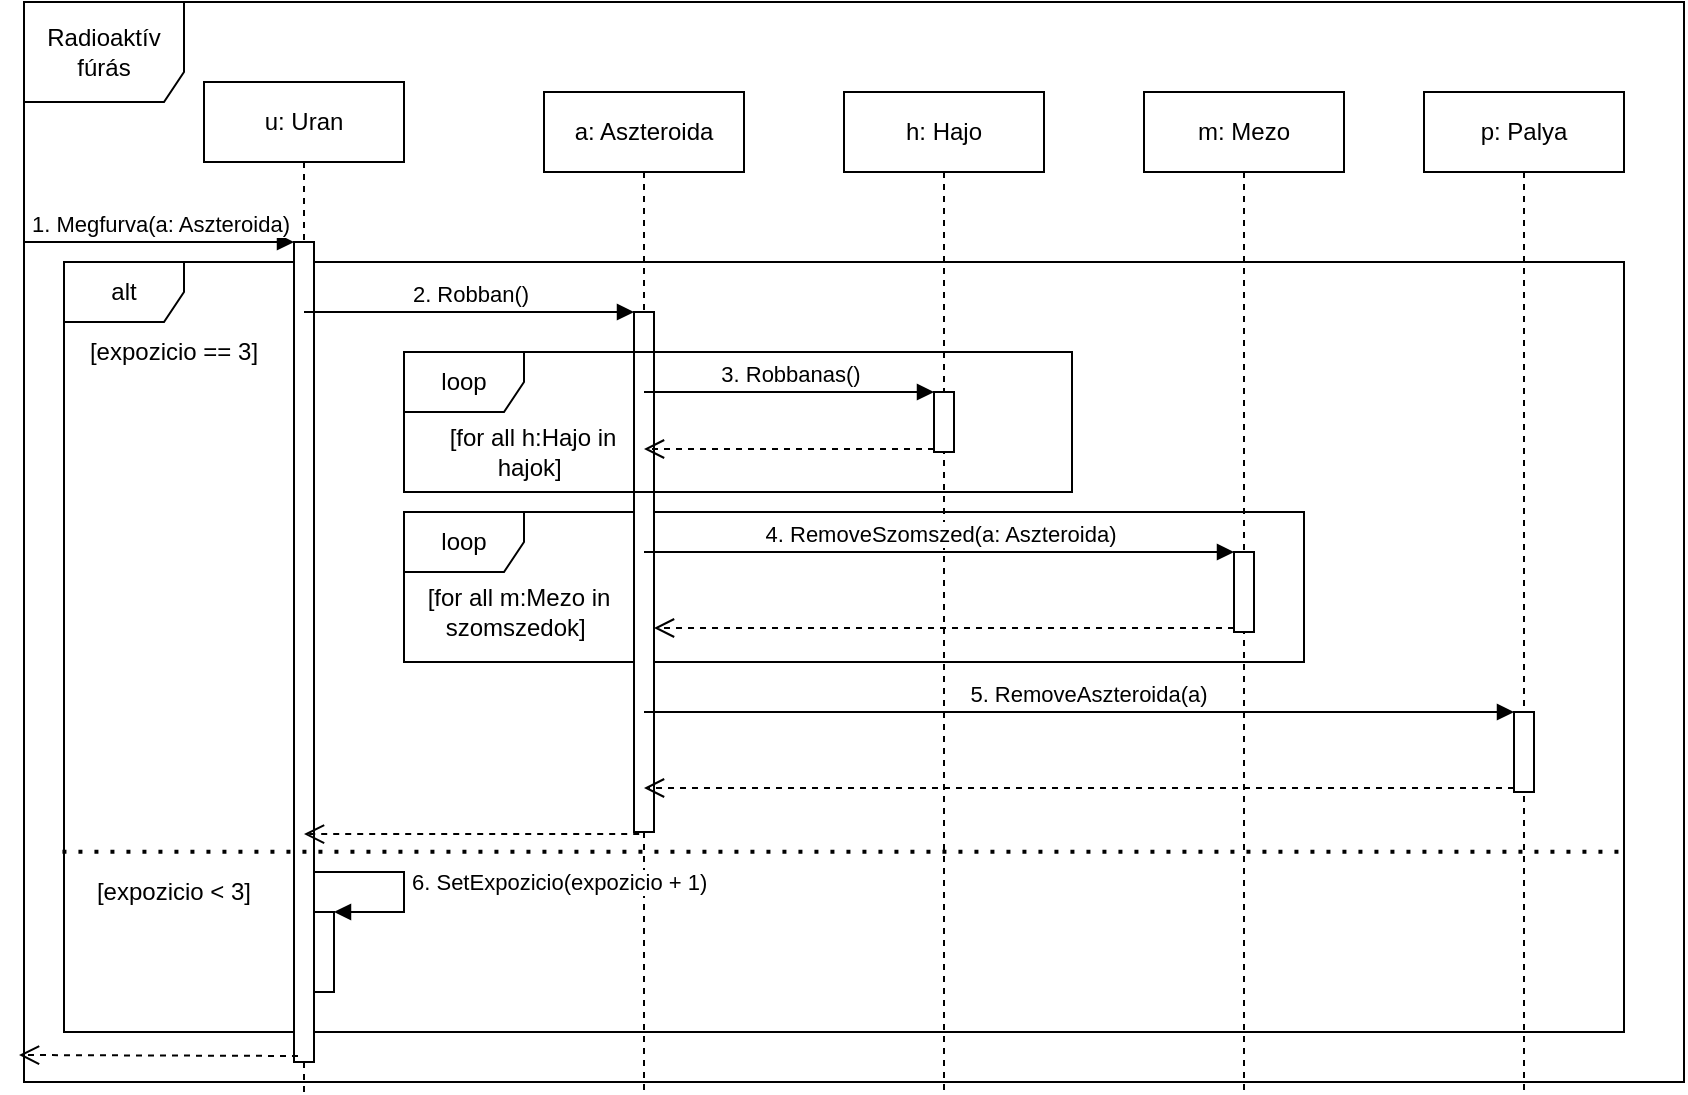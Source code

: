 <mxfile version="14.5.3" type="github" pages="4">
  <diagram name="Page-2" id="7LZ_1bserTF63Bu5sg4E">
    <mxGraphModel dx="868" dy="450" grid="1" gridSize="10" guides="1" tooltips="1" connect="1" arrows="1" fold="1" page="1" pageScale="1" pageWidth="827" pageHeight="1169" math="0" shadow="0">
      <root>
        <mxCell id="gEA0rAeKUrwyfOQOb0nm-0" />
        <mxCell id="gEA0rAeKUrwyfOQOb0nm-1" parent="gEA0rAeKUrwyfOQOb0nm-0" />
        <mxCell id="5mKPGL81uqoDXcXCVs70-0" value="Radioaktív&lt;br&gt;fúrás" style="shape=umlFrame;whiteSpace=wrap;html=1;width=80;height=50;" parent="gEA0rAeKUrwyfOQOb0nm-1" vertex="1">
          <mxGeometry x="40" y="75" width="830" height="540" as="geometry" />
        </mxCell>
        <mxCell id="obV4PO8V5TS8Af0Fve6h-1" value="alt" style="shape=umlFrame;whiteSpace=wrap;html=1;" parent="gEA0rAeKUrwyfOQOb0nm-1" vertex="1">
          <mxGeometry x="60" y="205" width="780" height="385" as="geometry" />
        </mxCell>
        <mxCell id="ll2xDT3dP-c115ET4ift-3" value="loop" style="shape=umlFrame;whiteSpace=wrap;html=1;" parent="gEA0rAeKUrwyfOQOb0nm-1" vertex="1">
          <mxGeometry x="230" y="330" width="450" height="75" as="geometry" />
        </mxCell>
        <mxCell id="gEA0rAeKUrwyfOQOb0nm-2" value="u: Uran" style="shape=umlLifeline;perimeter=lifelinePerimeter;whiteSpace=wrap;html=1;container=1;collapsible=0;recursiveResize=0;outlineConnect=0;" parent="gEA0rAeKUrwyfOQOb0nm-1" vertex="1">
          <mxGeometry x="130" y="115" width="100" height="505" as="geometry" />
        </mxCell>
        <mxCell id="DI1ERy2E2aJ-kQtJfRe--0" value="" style="html=1;points=[];perimeter=orthogonalPerimeter;" parent="gEA0rAeKUrwyfOQOb0nm-2" vertex="1">
          <mxGeometry x="45" y="80" width="10" height="410" as="geometry" />
        </mxCell>
        <mxCell id="DI1ERy2E2aJ-kQtJfRe--1" value="1. Megfurva(a: Aszteroida)" style="html=1;verticalAlign=bottom;endArrow=block;entryX=0;entryY=0;" parent="gEA0rAeKUrwyfOQOb0nm-2" target="DI1ERy2E2aJ-kQtJfRe--0" edge="1">
          <mxGeometry relative="1" as="geometry">
            <mxPoint x="-90" y="80" as="sourcePoint" />
          </mxGeometry>
        </mxCell>
        <mxCell id="Lnio0oATx6du8sGpmg3y-0" value="a: Aszteroida" style="shape=umlLifeline;perimeter=lifelinePerimeter;whiteSpace=wrap;html=1;container=1;collapsible=0;recursiveResize=0;outlineConnect=0;" parent="gEA0rAeKUrwyfOQOb0nm-1" vertex="1">
          <mxGeometry x="300" y="120" width="100" height="500" as="geometry" />
        </mxCell>
        <mxCell id="mDdEdNz_CvxorMiRK74d-0" value="" style="html=1;points=[];perimeter=orthogonalPerimeter;" parent="Lnio0oATx6du8sGpmg3y-0" vertex="1">
          <mxGeometry x="45" y="110" width="10" height="260" as="geometry" />
        </mxCell>
        <mxCell id="mDdEdNz_CvxorMiRK74d-2" value="" style="html=1;verticalAlign=bottom;endArrow=open;dashed=1;endSize=8;exitX=0.26;exitY=1.004;exitDx=0;exitDy=0;exitPerimeter=0;" parent="gEA0rAeKUrwyfOQOb0nm-1" source="mDdEdNz_CvxorMiRK74d-0" target="gEA0rAeKUrwyfOQOb0nm-2" edge="1">
          <mxGeometry x="-0.293" y="-16" relative="1" as="geometry">
            <mxPoint x="275" y="306" as="targetPoint" />
            <mxPoint as="offset" />
          </mxGeometry>
        </mxCell>
        <mxCell id="mDdEdNz_CvxorMiRK74d-1" value="2. Robban()" style="html=1;verticalAlign=bottom;endArrow=block;entryX=0;entryY=0;" parent="gEA0rAeKUrwyfOQOb0nm-1" source="gEA0rAeKUrwyfOQOb0nm-2" target="mDdEdNz_CvxorMiRK74d-0" edge="1">
          <mxGeometry relative="1" as="geometry">
            <mxPoint x="275" y="230" as="sourcePoint" />
          </mxGeometry>
        </mxCell>
        <mxCell id="wa85sXHv1oqVOdliKzrx-0" value="h: Hajo" style="shape=umlLifeline;perimeter=lifelinePerimeter;whiteSpace=wrap;html=1;container=1;collapsible=0;recursiveResize=0;outlineConnect=0;" parent="gEA0rAeKUrwyfOQOb0nm-1" vertex="1">
          <mxGeometry x="450" y="120" width="100" height="500" as="geometry" />
        </mxCell>
        <mxCell id="FRHCIu5AHI_1_hx7W8Nl-0" value="" style="html=1;points=[];perimeter=orthogonalPerimeter;" parent="wa85sXHv1oqVOdliKzrx-0" vertex="1">
          <mxGeometry x="45" y="150" width="10" height="30" as="geometry" />
        </mxCell>
        <mxCell id="wa85sXHv1oqVOdliKzrx-1" value="m: Mezo" style="shape=umlLifeline;perimeter=lifelinePerimeter;whiteSpace=wrap;html=1;container=1;collapsible=0;recursiveResize=0;outlineConnect=0;" parent="gEA0rAeKUrwyfOQOb0nm-1" vertex="1">
          <mxGeometry x="600" y="120" width="100" height="500" as="geometry" />
        </mxCell>
        <mxCell id="ll2xDT3dP-c115ET4ift-0" value="" style="html=1;points=[];perimeter=orthogonalPerimeter;" parent="wa85sXHv1oqVOdliKzrx-1" vertex="1">
          <mxGeometry x="45" y="230" width="10" height="40" as="geometry" />
        </mxCell>
        <mxCell id="wa85sXHv1oqVOdliKzrx-2" value="p: Palya" style="shape=umlLifeline;perimeter=lifelinePerimeter;whiteSpace=wrap;html=1;container=1;collapsible=0;recursiveResize=0;outlineConnect=0;" parent="gEA0rAeKUrwyfOQOb0nm-1" vertex="1">
          <mxGeometry x="740" y="120" width="100" height="500" as="geometry" />
        </mxCell>
        <mxCell id="MoJVxfzbeK35qLnsbgvp-0" value="" style="html=1;points=[];perimeter=orthogonalPerimeter;" parent="wa85sXHv1oqVOdliKzrx-2" vertex="1">
          <mxGeometry x="45" y="310" width="10" height="40" as="geometry" />
        </mxCell>
        <mxCell id="FRHCIu5AHI_1_hx7W8Nl-1" value="3. Robbanas()" style="html=1;verticalAlign=bottom;endArrow=block;entryX=0;entryY=0;" parent="gEA0rAeKUrwyfOQOb0nm-1" source="Lnio0oATx6du8sGpmg3y-0" target="FRHCIu5AHI_1_hx7W8Nl-0" edge="1">
          <mxGeometry relative="1" as="geometry">
            <mxPoint x="425" y="250" as="sourcePoint" />
          </mxGeometry>
        </mxCell>
        <mxCell id="FRHCIu5AHI_1_hx7W8Nl-2" value="" style="html=1;verticalAlign=bottom;endArrow=open;dashed=1;endSize=8;exitX=0;exitY=0.95;" parent="gEA0rAeKUrwyfOQOb0nm-1" source="FRHCIu5AHI_1_hx7W8Nl-0" target="Lnio0oATx6du8sGpmg3y-0" edge="1">
          <mxGeometry relative="1" as="geometry">
            <mxPoint x="425" y="326" as="targetPoint" />
          </mxGeometry>
        </mxCell>
        <mxCell id="MoJVxfzbeK35qLnsbgvp-1" value="5. RemoveAszteroida(a)" style="html=1;verticalAlign=bottom;endArrow=block;entryX=0;entryY=0;" parent="gEA0rAeKUrwyfOQOb0nm-1" source="Lnio0oATx6du8sGpmg3y-0" target="MoJVxfzbeK35qLnsbgvp-0" edge="1">
          <mxGeometry x="0.013" relative="1" as="geometry">
            <mxPoint x="570" y="330" as="sourcePoint" />
            <mxPoint x="1" as="offset" />
          </mxGeometry>
        </mxCell>
        <mxCell id="MoJVxfzbeK35qLnsbgvp-2" value="" style="html=1;verticalAlign=bottom;endArrow=open;dashed=1;endSize=8;exitX=0;exitY=0.95;" parent="gEA0rAeKUrwyfOQOb0nm-1" source="MoJVxfzbeK35qLnsbgvp-0" target="Lnio0oATx6du8sGpmg3y-0" edge="1">
          <mxGeometry relative="1" as="geometry">
            <mxPoint x="570" y="406" as="targetPoint" />
          </mxGeometry>
        </mxCell>
        <mxCell id="nLlKplyffB55E6Mv-8_a-0" value="loop" style="shape=umlFrame;whiteSpace=wrap;html=1;" parent="gEA0rAeKUrwyfOQOb0nm-1" vertex="1">
          <mxGeometry x="230" y="250" width="334" height="70" as="geometry" />
        </mxCell>
        <mxCell id="nLlKplyffB55E6Mv-8_a-1" value="[for all h:Hajo in hajok]&amp;nbsp;" style="text;html=1;strokeColor=none;fillColor=none;align=center;verticalAlign=middle;whiteSpace=wrap;rounded=0;" parent="gEA0rAeKUrwyfOQOb0nm-1" vertex="1">
          <mxGeometry x="240" y="290" width="109" height="20" as="geometry" />
        </mxCell>
        <mxCell id="ll2xDT3dP-c115ET4ift-1" value="4. RemoveSzomszed(a: Aszteroida)" style="html=1;verticalAlign=bottom;endArrow=block;entryX=0;entryY=0;" parent="gEA0rAeKUrwyfOQOb0nm-1" source="Lnio0oATx6du8sGpmg3y-0" target="ll2xDT3dP-c115ET4ift-0" edge="1">
          <mxGeometry relative="1" as="geometry">
            <mxPoint x="575" y="330" as="sourcePoint" />
          </mxGeometry>
        </mxCell>
        <mxCell id="ll2xDT3dP-c115ET4ift-2" value="" style="html=1;verticalAlign=bottom;endArrow=open;dashed=1;endSize=8;exitX=0;exitY=0.95;" parent="gEA0rAeKUrwyfOQOb0nm-1" source="ll2xDT3dP-c115ET4ift-0" target="mDdEdNz_CvxorMiRK74d-0" edge="1">
          <mxGeometry relative="1" as="geometry">
            <mxPoint x="575" y="406" as="targetPoint" />
          </mxGeometry>
        </mxCell>
        <mxCell id="ll2xDT3dP-c115ET4ift-4" value="[for all m:Mezo in szomszedok]&amp;nbsp;" style="text;html=1;strokeColor=none;fillColor=none;align=center;verticalAlign=middle;whiteSpace=wrap;rounded=0;" parent="gEA0rAeKUrwyfOQOb0nm-1" vertex="1">
          <mxGeometry x="240" y="370" width="95" height="20" as="geometry" />
        </mxCell>
        <mxCell id="obV4PO8V5TS8Af0Fve6h-2" value="[expozicio == 3]" style="text;html=1;strokeColor=none;fillColor=none;align=center;verticalAlign=middle;whiteSpace=wrap;rounded=0;" parent="gEA0rAeKUrwyfOQOb0nm-1" vertex="1">
          <mxGeometry x="70" y="240" width="90" height="20" as="geometry" />
        </mxCell>
        <mxCell id="obV4PO8V5TS8Af0Fve6h-3" value="[expozicio &amp;lt; 3]" style="text;html=1;strokeColor=none;fillColor=none;align=center;verticalAlign=middle;whiteSpace=wrap;rounded=0;" parent="gEA0rAeKUrwyfOQOb0nm-1" vertex="1">
          <mxGeometry x="70" y="510" width="90" height="20" as="geometry" />
        </mxCell>
        <mxCell id="DI1ERy2E2aJ-kQtJfRe--2" value="" style="html=1;verticalAlign=bottom;endArrow=open;dashed=1;endSize=8;entryX=-0.003;entryY=0.975;entryDx=0;entryDy=0;entryPerimeter=0;" parent="gEA0rAeKUrwyfOQOb0nm-1" target="5mKPGL81uqoDXcXCVs70-0" edge="1">
          <mxGeometry relative="1" as="geometry">
            <mxPoint x="40" y="518" as="targetPoint" />
            <mxPoint x="177" y="602" as="sourcePoint" />
          </mxGeometry>
        </mxCell>
        <mxCell id="obV4PO8V5TS8Af0Fve6h-4" value="" style="endArrow=none;dashed=1;html=1;dashPattern=1 3;strokeWidth=2;exitX=-0.001;exitY=0.766;exitDx=0;exitDy=0;exitPerimeter=0;entryX=1.003;entryY=0.766;entryDx=0;entryDy=0;entryPerimeter=0;" parent="gEA0rAeKUrwyfOQOb0nm-1" source="obV4PO8V5TS8Af0Fve6h-1" target="obV4PO8V5TS8Af0Fve6h-1" edge="1">
          <mxGeometry width="50" height="50" relative="1" as="geometry">
            <mxPoint x="500" y="400" as="sourcePoint" />
            <mxPoint x="550" y="350" as="targetPoint" />
          </mxGeometry>
        </mxCell>
        <mxCell id="obV4PO8V5TS8Af0Fve6h-6" value="6. SetExpozicio(expozicio + 1)" style="edgeStyle=orthogonalEdgeStyle;html=1;align=left;spacingLeft=2;endArrow=block;rounded=0;entryX=1;entryY=0;" parent="gEA0rAeKUrwyfOQOb0nm-1" source="DI1ERy2E2aJ-kQtJfRe--0" target="obV4PO8V5TS8Af0Fve6h-5" edge="1">
          <mxGeometry relative="1" as="geometry">
            <mxPoint x="200" y="510" as="sourcePoint" />
            <Array as="points">
              <mxPoint x="230" y="510" />
              <mxPoint x="230" y="530" />
            </Array>
          </mxGeometry>
        </mxCell>
        <mxCell id="obV4PO8V5TS8Af0Fve6h-5" value="" style="html=1;points=[];perimeter=orthogonalPerimeter;" parent="gEA0rAeKUrwyfOQOb0nm-1" vertex="1">
          <mxGeometry x="185" y="530" width="10" height="40" as="geometry" />
        </mxCell>
      </root>
    </mxGraphModel>
  </diagram>
  <diagram id="Rjy7DIeg4grlGBXOI1I1" name="Page-1">
    <mxGraphModel dx="1695" dy="450" grid="1" gridSize="10" guides="1" tooltips="1" connect="1" arrows="1" fold="1" page="1" pageScale="1" pageWidth="827" pageHeight="1169" math="0" shadow="0">
      <root>
        <mxCell id="0" />
        <mxCell id="1" parent="0" />
        <mxCell id="vefwPqPzzZ4kYgLpNcf5-1" value="Radioaktív aszteroida fúrása" style="shape=umlFrame;whiteSpace=wrap;html=1;width=110;height=40;" vertex="1" parent="1">
          <mxGeometry y="190" width="840" height="780" as="geometry" />
        </mxCell>
        <mxCell id="MeOerKK49-KA1nSiK9yO-4" value="opt" style="shape=umlFrame;whiteSpace=wrap;html=1;width=50;height=30;" parent="1" vertex="1">
          <mxGeometry x="30" y="370" width="780" height="470" as="geometry" />
        </mxCell>
        <mxCell id="MeOerKK49-KA1nSiK9yO-10" value="loop" style="shape=umlFrame;whiteSpace=wrap;html=1;" parent="1" vertex="1">
          <mxGeometry x="40" y="520" width="500" height="70" as="geometry" />
        </mxCell>
        <mxCell id="4TLl59DcIBhPbdApSVMo-17" value="loop" style="shape=umlFrame;whiteSpace=wrap;html=1;" parent="1" vertex="1">
          <mxGeometry x="40" y="620" width="620" height="95" as="geometry" />
        </mxCell>
        <mxCell id="4TLl59DcIBhPbdApSVMo-1" value="a: Aszteroida" style="shape=umlLifeline;perimeter=lifelinePerimeter;whiteSpace=wrap;html=1;container=1;collapsible=0;recursiveResize=0;outlineConnect=0;" parent="1" vertex="1">
          <mxGeometry x="130" y="210" width="100" height="730" as="geometry" />
        </mxCell>
        <mxCell id="4TLl59DcIBhPbdApSVMo-2" value="" style="html=1;points=[];perimeter=orthogonalPerimeter;" parent="4TLl59DcIBhPbdApSVMo-1" vertex="1">
          <mxGeometry x="45" y="120" width="10" height="570" as="geometry" />
        </mxCell>
        <mxCell id="4TLl59DcIBhPbdApSVMo-3" value="1. Fur()" style="html=1;verticalAlign=bottom;endArrow=block;entryX=0;entryY=0;" parent="4TLl59DcIBhPbdApSVMo-1" target="4TLl59DcIBhPbdApSVMo-2" edge="1">
          <mxGeometry relative="1" as="geometry">
            <mxPoint x="-130" y="120" as="sourcePoint" />
          </mxGeometry>
        </mxCell>
        <mxCell id="4TLl59DcIBhPbdApSVMo-9" value="" style="html=1;points=[];perimeter=orthogonalPerimeter;" parent="4TLl59DcIBhPbdApSVMo-1" vertex="1">
          <mxGeometry x="55" y="280" width="10" height="330" as="geometry" />
        </mxCell>
        <mxCell id="4TLl59DcIBhPbdApSVMo-5" value="radiokaktiv_ny: RadioaktivNyersanyag" style="shape=umlLifeline;perimeter=lifelinePerimeter;whiteSpace=wrap;html=1;container=1;collapsible=0;recursiveResize=0;outlineConnect=0;" parent="1" vertex="1">
          <mxGeometry x="280" y="210" width="140" height="720" as="geometry" />
        </mxCell>
        <mxCell id="4TLl59DcIBhPbdApSVMo-6" value="" style="html=1;points=[];perimeter=orthogonalPerimeter;" parent="4TLl59DcIBhPbdApSVMo-5" vertex="1">
          <mxGeometry x="65" y="200" width="10" height="480" as="geometry" />
        </mxCell>
        <mxCell id="4TLl59DcIBhPbdApSVMo-8" value="" style="html=1;verticalAlign=bottom;endArrow=open;dashed=1;endSize=8;exitX=0;exitY=0.95;" parent="1" source="4TLl59DcIBhPbdApSVMo-6" target="4TLl59DcIBhPbdApSVMo-1" edge="1">
          <mxGeometry relative="1" as="geometry">
            <mxPoint x="375" y="406" as="targetPoint" />
          </mxGeometry>
        </mxCell>
        <mxCell id="4TLl59DcIBhPbdApSVMo-7" value="2. Megfurva(a: Aszteroida)" style="html=1;verticalAlign=bottom;endArrow=block;entryX=0;entryY=0;" parent="1" source="4TLl59DcIBhPbdApSVMo-1" target="4TLl59DcIBhPbdApSVMo-6" edge="1">
          <mxGeometry relative="1" as="geometry">
            <mxPoint x="375" y="330" as="sourcePoint" />
          </mxGeometry>
        </mxCell>
        <mxCell id="4TLl59DcIBhPbdApSVMo-10" value="3. Robban()" style="html=1;verticalAlign=bottom;endArrow=block;entryX=1;entryY=0;" parent="1" source="4TLl59DcIBhPbdApSVMo-5" target="4TLl59DcIBhPbdApSVMo-9" edge="1">
          <mxGeometry relative="1" as="geometry">
            <mxPoint x="255" y="430" as="sourcePoint" />
          </mxGeometry>
        </mxCell>
        <mxCell id="4TLl59DcIBhPbdApSVMo-11" value="" style="html=1;verticalAlign=bottom;endArrow=open;dashed=1;endSize=8;exitX=1;exitY=0.95;" parent="1" source="4TLl59DcIBhPbdApSVMo-9" target="4TLl59DcIBhPbdApSVMo-5" edge="1">
          <mxGeometry relative="1" as="geometry">
            <mxPoint x="255" y="487" as="targetPoint" />
          </mxGeometry>
        </mxCell>
        <mxCell id="4TLl59DcIBhPbdApSVMo-12" value="h: Hajo" style="shape=umlLifeline;perimeter=lifelinePerimeter;whiteSpace=wrap;html=1;container=1;collapsible=0;recursiveResize=0;outlineConnect=0;" parent="1" vertex="1">
          <mxGeometry x="450" y="210" width="100" height="710" as="geometry" />
        </mxCell>
        <mxCell id="4TLl59DcIBhPbdApSVMo-14" value="" style="html=1;points=[];perimeter=orthogonalPerimeter;" parent="4TLl59DcIBhPbdApSVMo-12" vertex="1">
          <mxGeometry x="45" y="330" width="10" height="40" as="geometry" />
        </mxCell>
        <mxCell id="4TLl59DcIBhPbdApSVMo-15" value="4. Robbanas()" style="html=1;verticalAlign=bottom;endArrow=block;entryX=0;entryY=0;" parent="1" source="4TLl59DcIBhPbdApSVMo-9" target="4TLl59DcIBhPbdApSVMo-14" edge="1">
          <mxGeometry relative="1" as="geometry">
            <mxPoint x="200" y="410" as="sourcePoint" />
          </mxGeometry>
        </mxCell>
        <mxCell id="4TLl59DcIBhPbdApSVMo-18" value="[for all h: Hajo in hajok]" style="text;html=1;strokeColor=none;fillColor=none;align=center;verticalAlign=middle;whiteSpace=wrap;rounded=0;" parent="1" vertex="1">
          <mxGeometry x="60" y="560" width="90" height="20" as="geometry" />
        </mxCell>
        <mxCell id="4TLl59DcIBhPbdApSVMo-19" value="p: Palya" style="shape=umlLifeline;perimeter=lifelinePerimeter;whiteSpace=wrap;html=1;container=1;collapsible=0;recursiveResize=0;outlineConnect=0;" parent="1" vertex="1">
          <mxGeometry x="707" y="210" width="120" height="730" as="geometry" />
        </mxCell>
        <mxCell id="4TLl59DcIBhPbdApSVMo-20" value="" style="html=1;points=[];perimeter=orthogonalPerimeter;" parent="4TLl59DcIBhPbdApSVMo-19" vertex="1">
          <mxGeometry x="55" y="530" width="10" height="40" as="geometry" />
        </mxCell>
        <mxCell id="4TLl59DcIBhPbdApSVMo-21" value="6. RemoveAszteroida(a)" style="html=1;verticalAlign=bottom;endArrow=block;entryX=0;entryY=0;" parent="1" source="4TLl59DcIBhPbdApSVMo-9" target="4TLl59DcIBhPbdApSVMo-20" edge="1">
          <mxGeometry relative="1" as="geometry">
            <mxPoint x="655" y="490" as="sourcePoint" />
          </mxGeometry>
        </mxCell>
        <mxCell id="4TLl59DcIBhPbdApSVMo-22" value="" style="html=1;verticalAlign=bottom;endArrow=open;dashed=1;endSize=8;exitX=0;exitY=0.95;" parent="1" source="4TLl59DcIBhPbdApSVMo-20" target="4TLl59DcIBhPbdApSVMo-9" edge="1">
          <mxGeometry x="-0.056" y="32" relative="1" as="geometry">
            <mxPoint x="655" y="566" as="targetPoint" />
            <mxPoint as="offset" />
          </mxGeometry>
        </mxCell>
        <mxCell id="MeOerKK49-KA1nSiK9yO-1" value="" style="endArrow=open;startArrow=none;endFill=0;startFill=0;endSize=8;html=1;verticalAlign=bottom;dashed=1;labelBackgroundColor=none;" parent="1" source="4TLl59DcIBhPbdApSVMo-14" edge="1">
          <mxGeometry x="-0.115" y="-10" width="160" relative="1" as="geometry">
            <mxPoint x="370" y="450" as="sourcePoint" />
            <mxPoint x="190" y="570" as="targetPoint" />
            <mxPoint as="offset" />
          </mxGeometry>
        </mxCell>
        <mxCell id="MeOerKK49-KA1nSiK9yO-6" value="m: Mezo" style="shape=umlLifeline;perimeter=lifelinePerimeter;whiteSpace=wrap;html=1;container=1;collapsible=0;recursiveResize=0;outlineConnect=0;" parent="1" vertex="1">
          <mxGeometry x="580" y="210" width="100" height="710" as="geometry" />
        </mxCell>
        <mxCell id="MeOerKK49-KA1nSiK9yO-7" value="" style="html=1;points=[];perimeter=orthogonalPerimeter;" parent="MeOerKK49-KA1nSiK9yO-6" vertex="1">
          <mxGeometry x="45" y="430" width="10" height="60" as="geometry" />
        </mxCell>
        <mxCell id="MeOerKK49-KA1nSiK9yO-8" value="5. RemoveSzomszed(a)" style="html=1;verticalAlign=bottom;endArrow=block;entryX=0;entryY=0;" parent="1" source="4TLl59DcIBhPbdApSVMo-9" target="MeOerKK49-KA1nSiK9yO-7" edge="1">
          <mxGeometry relative="1" as="geometry">
            <mxPoint x="200" y="490" as="sourcePoint" />
          </mxGeometry>
        </mxCell>
        <mxCell id="MeOerKK49-KA1nSiK9yO-9" value="" style="html=1;verticalAlign=bottom;endArrow=open;dashed=1;endSize=8;exitX=0;exitY=0.95;" parent="1" source="MeOerKK49-KA1nSiK9yO-7" target="4TLl59DcIBhPbdApSVMo-9" edge="1">
          <mxGeometry x="-0.001" y="-45" relative="1" as="geometry">
            <mxPoint x="675" y="566" as="targetPoint" />
            <mxPoint as="offset" />
          </mxGeometry>
        </mxCell>
        <mxCell id="MeOerKK49-KA1nSiK9yO-18" value="[for all m: Mezo in szomszedok]" style="text;html=1;strokeColor=none;fillColor=none;align=center;verticalAlign=middle;whiteSpace=wrap;rounded=0;" parent="1" vertex="1">
          <mxGeometry x="65" y="670" width="95" height="20" as="geometry" />
        </mxCell>
        <mxCell id="MeOerKK49-KA1nSiK9yO-19" value="[napkozelben]" style="text;html=1;strokeColor=none;fillColor=none;align=center;verticalAlign=middle;whiteSpace=wrap;rounded=0;" parent="1" vertex="1">
          <mxGeometry x="20" y="420" width="110" height="20" as="geometry" />
        </mxCell>
        <mxCell id="4TLl59DcIBhPbdApSVMo-4" value="" style="html=1;verticalAlign=bottom;endArrow=open;dashed=1;endSize=8;exitX=0.1;exitY=1;entryX=-0.001;entryY=0.91;entryDx=0;entryDy=0;entryPerimeter=0;exitDx=0;exitDy=0;exitPerimeter=0;" parent="1" source="4TLl59DcIBhPbdApSVMo-2" edge="1" target="vefwPqPzzZ4kYgLpNcf5-1">
          <mxGeometry relative="1" as="geometry">
            <mxPoint x="90" y="888" as="targetPoint" />
          </mxGeometry>
        </mxCell>
      </root>
    </mxGraphModel>
  </diagram>
  <diagram id="1zvRQWgCW_XFk76CO3uB" name="Page-2">
    <mxGraphModel dx="1038" dy="548" grid="1" gridSize="10" guides="1" tooltips="1" connect="1" arrows="1" fold="1" page="1" pageScale="1" pageWidth="827" pageHeight="1169" math="0" shadow="0">
      <root>
        <mxCell id="gEA0rAeKUrwyfOQOb0nm-0" />
        <mxCell id="gEA0rAeKUrwyfOQOb0nm-1" parent="gEA0rAeKUrwyfOQOb0nm-0" />
        <mxCell id="5mKPGL81uqoDXcXCVs70-0" value="Radioaktív&lt;br&gt;fúrás" style="shape=umlFrame;whiteSpace=wrap;html=1;width=80;height=50;" parent="gEA0rAeKUrwyfOQOb0nm-1" vertex="1">
          <mxGeometry x="40" y="75" width="830" height="540" as="geometry" />
        </mxCell>
        <mxCell id="obV4PO8V5TS8Af0Fve6h-1" value="alt" style="shape=umlFrame;whiteSpace=wrap;html=1;" vertex="1" parent="gEA0rAeKUrwyfOQOb0nm-1">
          <mxGeometry x="60" y="205" width="780" height="385" as="geometry" />
        </mxCell>
        <mxCell id="ll2xDT3dP-c115ET4ift-3" value="loop" style="shape=umlFrame;whiteSpace=wrap;html=1;" parent="gEA0rAeKUrwyfOQOb0nm-1" vertex="1">
          <mxGeometry x="230" y="330" width="450" height="75" as="geometry" />
        </mxCell>
        <mxCell id="gEA0rAeKUrwyfOQOb0nm-2" value="u: Uran" style="shape=umlLifeline;perimeter=lifelinePerimeter;whiteSpace=wrap;html=1;container=1;collapsible=0;recursiveResize=0;outlineConnect=0;" parent="gEA0rAeKUrwyfOQOb0nm-1" vertex="1">
          <mxGeometry x="130" y="115" width="100" height="505" as="geometry" />
        </mxCell>
        <mxCell id="DI1ERy2E2aJ-kQtJfRe--0" value="" style="html=1;points=[];perimeter=orthogonalPerimeter;" parent="gEA0rAeKUrwyfOQOb0nm-2" vertex="1">
          <mxGeometry x="45" y="80" width="10" height="410" as="geometry" />
        </mxCell>
        <mxCell id="DI1ERy2E2aJ-kQtJfRe--1" value="1. Megfurva(a: Aszteroida)" style="html=1;verticalAlign=bottom;endArrow=block;entryX=0;entryY=0;" parent="gEA0rAeKUrwyfOQOb0nm-2" target="DI1ERy2E2aJ-kQtJfRe--0" edge="1">
          <mxGeometry relative="1" as="geometry">
            <mxPoint x="-90" y="80" as="sourcePoint" />
          </mxGeometry>
        </mxCell>
        <mxCell id="Lnio0oATx6du8sGpmg3y-0" value="a: Aszteroida" style="shape=umlLifeline;perimeter=lifelinePerimeter;whiteSpace=wrap;html=1;container=1;collapsible=0;recursiveResize=0;outlineConnect=0;" parent="gEA0rAeKUrwyfOQOb0nm-1" vertex="1">
          <mxGeometry x="300" y="120" width="100" height="500" as="geometry" />
        </mxCell>
        <mxCell id="mDdEdNz_CvxorMiRK74d-0" value="" style="html=1;points=[];perimeter=orthogonalPerimeter;" parent="Lnio0oATx6du8sGpmg3y-0" vertex="1">
          <mxGeometry x="45" y="110" width="10" height="260" as="geometry" />
        </mxCell>
        <mxCell id="mDdEdNz_CvxorMiRK74d-2" value="" style="html=1;verticalAlign=bottom;endArrow=open;dashed=1;endSize=8;exitX=0.26;exitY=1.004;exitDx=0;exitDy=0;exitPerimeter=0;" parent="gEA0rAeKUrwyfOQOb0nm-1" source="mDdEdNz_CvxorMiRK74d-0" target="gEA0rAeKUrwyfOQOb0nm-2" edge="1">
          <mxGeometry x="-0.293" y="-16" relative="1" as="geometry">
            <mxPoint x="275" y="306" as="targetPoint" />
            <mxPoint as="offset" />
          </mxGeometry>
        </mxCell>
        <mxCell id="mDdEdNz_CvxorMiRK74d-1" value="2. Robban()" style="html=1;verticalAlign=bottom;endArrow=block;entryX=0;entryY=0;" parent="gEA0rAeKUrwyfOQOb0nm-1" source="gEA0rAeKUrwyfOQOb0nm-2" target="mDdEdNz_CvxorMiRK74d-0" edge="1">
          <mxGeometry relative="1" as="geometry">
            <mxPoint x="275" y="230" as="sourcePoint" />
          </mxGeometry>
        </mxCell>
        <mxCell id="wa85sXHv1oqVOdliKzrx-0" value="h: Hajo" style="shape=umlLifeline;perimeter=lifelinePerimeter;whiteSpace=wrap;html=1;container=1;collapsible=0;recursiveResize=0;outlineConnect=0;" parent="gEA0rAeKUrwyfOQOb0nm-1" vertex="1">
          <mxGeometry x="450" y="120" width="100" height="500" as="geometry" />
        </mxCell>
        <mxCell id="FRHCIu5AHI_1_hx7W8Nl-0" value="" style="html=1;points=[];perimeter=orthogonalPerimeter;" parent="wa85sXHv1oqVOdliKzrx-0" vertex="1">
          <mxGeometry x="45" y="150" width="10" height="30" as="geometry" />
        </mxCell>
        <mxCell id="wa85sXHv1oqVOdliKzrx-1" value="m: Mezo" style="shape=umlLifeline;perimeter=lifelinePerimeter;whiteSpace=wrap;html=1;container=1;collapsible=0;recursiveResize=0;outlineConnect=0;" parent="gEA0rAeKUrwyfOQOb0nm-1" vertex="1">
          <mxGeometry x="600" y="120" width="100" height="500" as="geometry" />
        </mxCell>
        <mxCell id="ll2xDT3dP-c115ET4ift-0" value="" style="html=1;points=[];perimeter=orthogonalPerimeter;" parent="wa85sXHv1oqVOdliKzrx-1" vertex="1">
          <mxGeometry x="45" y="230" width="10" height="40" as="geometry" />
        </mxCell>
        <mxCell id="wa85sXHv1oqVOdliKzrx-2" value="p: Palya" style="shape=umlLifeline;perimeter=lifelinePerimeter;whiteSpace=wrap;html=1;container=1;collapsible=0;recursiveResize=0;outlineConnect=0;" parent="gEA0rAeKUrwyfOQOb0nm-1" vertex="1">
          <mxGeometry x="740" y="120" width="100" height="500" as="geometry" />
        </mxCell>
        <mxCell id="MoJVxfzbeK35qLnsbgvp-0" value="" style="html=1;points=[];perimeter=orthogonalPerimeter;" parent="wa85sXHv1oqVOdliKzrx-2" vertex="1">
          <mxGeometry x="45" y="310" width="10" height="40" as="geometry" />
        </mxCell>
        <mxCell id="FRHCIu5AHI_1_hx7W8Nl-1" value="3. Robbanas()" style="html=1;verticalAlign=bottom;endArrow=block;entryX=0;entryY=0;" parent="gEA0rAeKUrwyfOQOb0nm-1" source="Lnio0oATx6du8sGpmg3y-0" target="FRHCIu5AHI_1_hx7W8Nl-0" edge="1">
          <mxGeometry relative="1" as="geometry">
            <mxPoint x="425" y="250" as="sourcePoint" />
          </mxGeometry>
        </mxCell>
        <mxCell id="FRHCIu5AHI_1_hx7W8Nl-2" value="" style="html=1;verticalAlign=bottom;endArrow=open;dashed=1;endSize=8;exitX=0;exitY=0.95;" parent="gEA0rAeKUrwyfOQOb0nm-1" source="FRHCIu5AHI_1_hx7W8Nl-0" target="Lnio0oATx6du8sGpmg3y-0" edge="1">
          <mxGeometry relative="1" as="geometry">
            <mxPoint x="425" y="326" as="targetPoint" />
          </mxGeometry>
        </mxCell>
        <mxCell id="MoJVxfzbeK35qLnsbgvp-1" value="5. RemoveAszteroida(a)" style="html=1;verticalAlign=bottom;endArrow=block;entryX=0;entryY=0;" parent="gEA0rAeKUrwyfOQOb0nm-1" source="Lnio0oATx6du8sGpmg3y-0" target="MoJVxfzbeK35qLnsbgvp-0" edge="1">
          <mxGeometry x="0.013" relative="1" as="geometry">
            <mxPoint x="570" y="330" as="sourcePoint" />
            <mxPoint x="1" as="offset" />
          </mxGeometry>
        </mxCell>
        <mxCell id="MoJVxfzbeK35qLnsbgvp-2" value="" style="html=1;verticalAlign=bottom;endArrow=open;dashed=1;endSize=8;exitX=0;exitY=0.95;" parent="gEA0rAeKUrwyfOQOb0nm-1" source="MoJVxfzbeK35qLnsbgvp-0" target="Lnio0oATx6du8sGpmg3y-0" edge="1">
          <mxGeometry relative="1" as="geometry">
            <mxPoint x="570" y="406" as="targetPoint" />
          </mxGeometry>
        </mxCell>
        <mxCell id="nLlKplyffB55E6Mv-8_a-0" value="loop" style="shape=umlFrame;whiteSpace=wrap;html=1;" parent="gEA0rAeKUrwyfOQOb0nm-1" vertex="1">
          <mxGeometry x="230" y="250" width="334" height="70" as="geometry" />
        </mxCell>
        <mxCell id="nLlKplyffB55E6Mv-8_a-1" value="[for all h:Hajo in hajok]&amp;nbsp;" style="text;html=1;strokeColor=none;fillColor=none;align=center;verticalAlign=middle;whiteSpace=wrap;rounded=0;" parent="gEA0rAeKUrwyfOQOb0nm-1" vertex="1">
          <mxGeometry x="240" y="290" width="109" height="20" as="geometry" />
        </mxCell>
        <mxCell id="ll2xDT3dP-c115ET4ift-1" value="4. RemoveSzomszed(a: Aszteroida)" style="html=1;verticalAlign=bottom;endArrow=block;entryX=0;entryY=0;" parent="gEA0rAeKUrwyfOQOb0nm-1" source="Lnio0oATx6du8sGpmg3y-0" target="ll2xDT3dP-c115ET4ift-0" edge="1">
          <mxGeometry relative="1" as="geometry">
            <mxPoint x="575" y="330" as="sourcePoint" />
          </mxGeometry>
        </mxCell>
        <mxCell id="ll2xDT3dP-c115ET4ift-2" value="" style="html=1;verticalAlign=bottom;endArrow=open;dashed=1;endSize=8;exitX=0;exitY=0.95;" parent="gEA0rAeKUrwyfOQOb0nm-1" source="ll2xDT3dP-c115ET4ift-0" target="mDdEdNz_CvxorMiRK74d-0" edge="1">
          <mxGeometry relative="1" as="geometry">
            <mxPoint x="575" y="406" as="targetPoint" />
          </mxGeometry>
        </mxCell>
        <mxCell id="ll2xDT3dP-c115ET4ift-4" value="[for all m:Mezo in szomszedok]&amp;nbsp;" style="text;html=1;strokeColor=none;fillColor=none;align=center;verticalAlign=middle;whiteSpace=wrap;rounded=0;" parent="gEA0rAeKUrwyfOQOb0nm-1" vertex="1">
          <mxGeometry x="240" y="370" width="95" height="20" as="geometry" />
        </mxCell>
        <mxCell id="obV4PO8V5TS8Af0Fve6h-2" value="[expozicio == 3]" style="text;html=1;strokeColor=none;fillColor=none;align=center;verticalAlign=middle;whiteSpace=wrap;rounded=0;" vertex="1" parent="gEA0rAeKUrwyfOQOb0nm-1">
          <mxGeometry x="70" y="240" width="90" height="20" as="geometry" />
        </mxCell>
        <mxCell id="obV4PO8V5TS8Af0Fve6h-3" value="[expozicio &amp;lt; 3]" style="text;html=1;strokeColor=none;fillColor=none;align=center;verticalAlign=middle;whiteSpace=wrap;rounded=0;" vertex="1" parent="gEA0rAeKUrwyfOQOb0nm-1">
          <mxGeometry x="70" y="510" width="90" height="20" as="geometry" />
        </mxCell>
        <mxCell id="DI1ERy2E2aJ-kQtJfRe--2" value="" style="html=1;verticalAlign=bottom;endArrow=open;dashed=1;endSize=8;entryX=-0.003;entryY=0.975;entryDx=0;entryDy=0;entryPerimeter=0;" parent="gEA0rAeKUrwyfOQOb0nm-1" edge="1" target="5mKPGL81uqoDXcXCVs70-0">
          <mxGeometry relative="1" as="geometry">
            <mxPoint x="40" y="518" as="targetPoint" />
            <mxPoint x="177" y="602" as="sourcePoint" />
          </mxGeometry>
        </mxCell>
        <mxCell id="obV4PO8V5TS8Af0Fve6h-4" value="" style="endArrow=none;dashed=1;html=1;dashPattern=1 3;strokeWidth=2;exitX=-0.001;exitY=0.766;exitDx=0;exitDy=0;exitPerimeter=0;entryX=1.003;entryY=0.766;entryDx=0;entryDy=0;entryPerimeter=0;" edge="1" parent="gEA0rAeKUrwyfOQOb0nm-1" source="obV4PO8V5TS8Af0Fve6h-1" target="obV4PO8V5TS8Af0Fve6h-1">
          <mxGeometry width="50" height="50" relative="1" as="geometry">
            <mxPoint x="500" y="400" as="sourcePoint" />
            <mxPoint x="550" y="350" as="targetPoint" />
          </mxGeometry>
        </mxCell>
        <mxCell id="obV4PO8V5TS8Af0Fve6h-6" value="SetExpozicio(expozicio + 1)" style="edgeStyle=orthogonalEdgeStyle;html=1;align=left;spacingLeft=2;endArrow=block;rounded=0;entryX=1;entryY=0;" edge="1" target="obV4PO8V5TS8Af0Fve6h-5" parent="gEA0rAeKUrwyfOQOb0nm-1" source="DI1ERy2E2aJ-kQtJfRe--0">
          <mxGeometry relative="1" as="geometry">
            <mxPoint x="200" y="510" as="sourcePoint" />
            <Array as="points">
              <mxPoint x="230" y="510" />
              <mxPoint x="230" y="530" />
            </Array>
          </mxGeometry>
        </mxCell>
        <mxCell id="obV4PO8V5TS8Af0Fve6h-5" value="" style="html=1;points=[];perimeter=orthogonalPerimeter;" vertex="1" parent="gEA0rAeKUrwyfOQOb0nm-1">
          <mxGeometry x="185" y="530" width="10" height="40" as="geometry" />
        </mxCell>
      </root>
    </mxGraphModel>
  </diagram>
  <diagram name="Page-1" id="8PNbnYrz3RhBktLwy8Qr">
    <mxGraphModel dx="1695" dy="450" grid="1" gridSize="10" guides="1" tooltips="1" connect="1" arrows="1" fold="1" page="1" pageScale="1" pageWidth="827" pageHeight="1169" math="0" shadow="0">
      <root>
        <mxCell id="0" />
        <mxCell id="1" parent="0" />
        <mxCell id="vefwPqPzzZ4kYgLpNcf5-1" value="Radioaktív aszteroida fúrása" style="shape=umlFrame;whiteSpace=wrap;html=1;width=110;height=40;" vertex="1" parent="1">
          <mxGeometry y="190" width="840" height="780" as="geometry" />
        </mxCell>
        <mxCell id="MeOerKK49-KA1nSiK9yO-4" value="opt" style="shape=umlFrame;whiteSpace=wrap;html=1;width=50;height=30;" parent="1" vertex="1">
          <mxGeometry x="30" y="370" width="780" height="470" as="geometry" />
        </mxCell>
        <mxCell id="MeOerKK49-KA1nSiK9yO-10" value="loop" style="shape=umlFrame;whiteSpace=wrap;html=1;" parent="1" vertex="1">
          <mxGeometry x="40" y="520" width="500" height="70" as="geometry" />
        </mxCell>
        <mxCell id="4TLl59DcIBhPbdApSVMo-17" value="loop" style="shape=umlFrame;whiteSpace=wrap;html=1;" parent="1" vertex="1">
          <mxGeometry x="40" y="620" width="620" height="95" as="geometry" />
        </mxCell>
        <mxCell id="4TLl59DcIBhPbdApSVMo-1" value="a: Aszteroida" style="shape=umlLifeline;perimeter=lifelinePerimeter;whiteSpace=wrap;html=1;container=1;collapsible=0;recursiveResize=0;outlineConnect=0;" parent="1" vertex="1">
          <mxGeometry x="130" y="210" width="100" height="730" as="geometry" />
        </mxCell>
        <mxCell id="4TLl59DcIBhPbdApSVMo-2" value="" style="html=1;points=[];perimeter=orthogonalPerimeter;" parent="4TLl59DcIBhPbdApSVMo-1" vertex="1">
          <mxGeometry x="45" y="120" width="10" height="570" as="geometry" />
        </mxCell>
        <mxCell id="4TLl59DcIBhPbdApSVMo-3" value="1. Fur()" style="html=1;verticalAlign=bottom;endArrow=block;entryX=0;entryY=0;" parent="4TLl59DcIBhPbdApSVMo-1" target="4TLl59DcIBhPbdApSVMo-2" edge="1">
          <mxGeometry relative="1" as="geometry">
            <mxPoint x="-130" y="120" as="sourcePoint" />
          </mxGeometry>
        </mxCell>
        <mxCell id="4TLl59DcIBhPbdApSVMo-9" value="" style="html=1;points=[];perimeter=orthogonalPerimeter;" parent="4TLl59DcIBhPbdApSVMo-1" vertex="1">
          <mxGeometry x="55" y="280" width="10" height="330" as="geometry" />
        </mxCell>
        <mxCell id="4TLl59DcIBhPbdApSVMo-5" value="radiokaktiv_ny: RadioaktivNyersanyag" style="shape=umlLifeline;perimeter=lifelinePerimeter;whiteSpace=wrap;html=1;container=1;collapsible=0;recursiveResize=0;outlineConnect=0;" parent="1" vertex="1">
          <mxGeometry x="280" y="210" width="140" height="720" as="geometry" />
        </mxCell>
        <mxCell id="4TLl59DcIBhPbdApSVMo-6" value="" style="html=1;points=[];perimeter=orthogonalPerimeter;" parent="4TLl59DcIBhPbdApSVMo-5" vertex="1">
          <mxGeometry x="65" y="200" width="10" height="480" as="geometry" />
        </mxCell>
        <mxCell id="4TLl59DcIBhPbdApSVMo-8" value="" style="html=1;verticalAlign=bottom;endArrow=open;dashed=1;endSize=8;exitX=0;exitY=0.95;" parent="1" source="4TLl59DcIBhPbdApSVMo-6" target="4TLl59DcIBhPbdApSVMo-1" edge="1">
          <mxGeometry relative="1" as="geometry">
            <mxPoint x="375" y="406" as="targetPoint" />
          </mxGeometry>
        </mxCell>
        <mxCell id="4TLl59DcIBhPbdApSVMo-7" value="2. Megfurva(a: Aszteroida)" style="html=1;verticalAlign=bottom;endArrow=block;entryX=0;entryY=0;" parent="1" source="4TLl59DcIBhPbdApSVMo-1" target="4TLl59DcIBhPbdApSVMo-6" edge="1">
          <mxGeometry relative="1" as="geometry">
            <mxPoint x="375" y="330" as="sourcePoint" />
          </mxGeometry>
        </mxCell>
        <mxCell id="4TLl59DcIBhPbdApSVMo-10" value="3. Robban()" style="html=1;verticalAlign=bottom;endArrow=block;entryX=1;entryY=0;" parent="1" source="4TLl59DcIBhPbdApSVMo-5" target="4TLl59DcIBhPbdApSVMo-9" edge="1">
          <mxGeometry relative="1" as="geometry">
            <mxPoint x="255" y="430" as="sourcePoint" />
          </mxGeometry>
        </mxCell>
        <mxCell id="4TLl59DcIBhPbdApSVMo-11" value="" style="html=1;verticalAlign=bottom;endArrow=open;dashed=1;endSize=8;exitX=1;exitY=0.95;" parent="1" source="4TLl59DcIBhPbdApSVMo-9" target="4TLl59DcIBhPbdApSVMo-5" edge="1">
          <mxGeometry relative="1" as="geometry">
            <mxPoint x="255" y="487" as="targetPoint" />
          </mxGeometry>
        </mxCell>
        <mxCell id="4TLl59DcIBhPbdApSVMo-12" value="h: Hajo" style="shape=umlLifeline;perimeter=lifelinePerimeter;whiteSpace=wrap;html=1;container=1;collapsible=0;recursiveResize=0;outlineConnect=0;" parent="1" vertex="1">
          <mxGeometry x="450" y="210" width="100" height="710" as="geometry" />
        </mxCell>
        <mxCell id="4TLl59DcIBhPbdApSVMo-14" value="" style="html=1;points=[];perimeter=orthogonalPerimeter;" parent="4TLl59DcIBhPbdApSVMo-12" vertex="1">
          <mxGeometry x="45" y="330" width="10" height="40" as="geometry" />
        </mxCell>
        <mxCell id="4TLl59DcIBhPbdApSVMo-15" value="4. Robbanas()" style="html=1;verticalAlign=bottom;endArrow=block;entryX=0;entryY=0;" parent="1" source="4TLl59DcIBhPbdApSVMo-9" target="4TLl59DcIBhPbdApSVMo-14" edge="1">
          <mxGeometry relative="1" as="geometry">
            <mxPoint x="200" y="410" as="sourcePoint" />
          </mxGeometry>
        </mxCell>
        <mxCell id="4TLl59DcIBhPbdApSVMo-18" value="[for all h: Hajo in hajok]" style="text;html=1;strokeColor=none;fillColor=none;align=center;verticalAlign=middle;whiteSpace=wrap;rounded=0;" parent="1" vertex="1">
          <mxGeometry x="60" y="560" width="90" height="20" as="geometry" />
        </mxCell>
        <mxCell id="4TLl59DcIBhPbdApSVMo-19" value="p: Palya" style="shape=umlLifeline;perimeter=lifelinePerimeter;whiteSpace=wrap;html=1;container=1;collapsible=0;recursiveResize=0;outlineConnect=0;" parent="1" vertex="1">
          <mxGeometry x="707" y="210" width="120" height="730" as="geometry" />
        </mxCell>
        <mxCell id="4TLl59DcIBhPbdApSVMo-20" value="" style="html=1;points=[];perimeter=orthogonalPerimeter;" parent="4TLl59DcIBhPbdApSVMo-19" vertex="1">
          <mxGeometry x="55" y="530" width="10" height="40" as="geometry" />
        </mxCell>
        <mxCell id="4TLl59DcIBhPbdApSVMo-21" value="6. RemoveAszteroida(a)" style="html=1;verticalAlign=bottom;endArrow=block;entryX=0;entryY=0;" parent="1" source="4TLl59DcIBhPbdApSVMo-9" target="4TLl59DcIBhPbdApSVMo-20" edge="1">
          <mxGeometry relative="1" as="geometry">
            <mxPoint x="655" y="490" as="sourcePoint" />
          </mxGeometry>
        </mxCell>
        <mxCell id="4TLl59DcIBhPbdApSVMo-22" value="" style="html=1;verticalAlign=bottom;endArrow=open;dashed=1;endSize=8;exitX=0;exitY=0.95;" parent="1" source="4TLl59DcIBhPbdApSVMo-20" target="4TLl59DcIBhPbdApSVMo-9" edge="1">
          <mxGeometry x="-0.056" y="32" relative="1" as="geometry">
            <mxPoint x="655" y="566" as="targetPoint" />
            <mxPoint as="offset" />
          </mxGeometry>
        </mxCell>
        <mxCell id="MeOerKK49-KA1nSiK9yO-1" value="" style="endArrow=open;startArrow=none;endFill=0;startFill=0;endSize=8;html=1;verticalAlign=bottom;dashed=1;labelBackgroundColor=none;" parent="1" source="4TLl59DcIBhPbdApSVMo-14" edge="1">
          <mxGeometry x="-0.115" y="-10" width="160" relative="1" as="geometry">
            <mxPoint x="370" y="450" as="sourcePoint" />
            <mxPoint x="190" y="570" as="targetPoint" />
            <mxPoint as="offset" />
          </mxGeometry>
        </mxCell>
        <mxCell id="MeOerKK49-KA1nSiK9yO-6" value="m: Mezo" style="shape=umlLifeline;perimeter=lifelinePerimeter;whiteSpace=wrap;html=1;container=1;collapsible=0;recursiveResize=0;outlineConnect=0;" parent="1" vertex="1">
          <mxGeometry x="580" y="210" width="100" height="710" as="geometry" />
        </mxCell>
        <mxCell id="MeOerKK49-KA1nSiK9yO-7" value="" style="html=1;points=[];perimeter=orthogonalPerimeter;" parent="MeOerKK49-KA1nSiK9yO-6" vertex="1">
          <mxGeometry x="45" y="430" width="10" height="60" as="geometry" />
        </mxCell>
        <mxCell id="MeOerKK49-KA1nSiK9yO-8" value="5. RemoveSzomszed(a)" style="html=1;verticalAlign=bottom;endArrow=block;entryX=0;entryY=0;" parent="1" source="4TLl59DcIBhPbdApSVMo-9" target="MeOerKK49-KA1nSiK9yO-7" edge="1">
          <mxGeometry relative="1" as="geometry">
            <mxPoint x="200" y="490" as="sourcePoint" />
          </mxGeometry>
        </mxCell>
        <mxCell id="MeOerKK49-KA1nSiK9yO-9" value="" style="html=1;verticalAlign=bottom;endArrow=open;dashed=1;endSize=8;exitX=0;exitY=0.95;" parent="1" source="MeOerKK49-KA1nSiK9yO-7" target="4TLl59DcIBhPbdApSVMo-9" edge="1">
          <mxGeometry x="-0.001" y="-45" relative="1" as="geometry">
            <mxPoint x="675" y="566" as="targetPoint" />
            <mxPoint as="offset" />
          </mxGeometry>
        </mxCell>
        <mxCell id="MeOerKK49-KA1nSiK9yO-18" value="[for all m: Mezo in szomszedok]" style="text;html=1;strokeColor=none;fillColor=none;align=center;verticalAlign=middle;whiteSpace=wrap;rounded=0;" parent="1" vertex="1">
          <mxGeometry x="65" y="670" width="95" height="20" as="geometry" />
        </mxCell>
        <mxCell id="MeOerKK49-KA1nSiK9yO-19" value="[napkozelben]" style="text;html=1;strokeColor=none;fillColor=none;align=center;verticalAlign=middle;whiteSpace=wrap;rounded=0;" parent="1" vertex="1">
          <mxGeometry x="20" y="420" width="110" height="20" as="geometry" />
        </mxCell>
        <mxCell id="4TLl59DcIBhPbdApSVMo-4" value="" style="html=1;verticalAlign=bottom;endArrow=open;dashed=1;endSize=8;exitX=0.1;exitY=1;entryX=-0.001;entryY=0.91;entryDx=0;entryDy=0;entryPerimeter=0;exitDx=0;exitDy=0;exitPerimeter=0;" parent="1" source="4TLl59DcIBhPbdApSVMo-2" edge="1" target="vefwPqPzzZ4kYgLpNcf5-1">
          <mxGeometry relative="1" as="geometry">
            <mxPoint x="90" y="888" as="targetPoint" />
          </mxGeometry>
        </mxCell>
      </root>
    </mxGraphModel>
  </diagram>
</mxfile>

